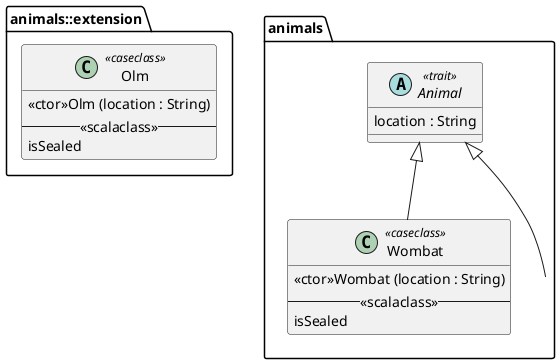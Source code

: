 @startuml need_to_find_id
package animals::extension{
    class animals::extension.Olm << caseclass >>{
        << ctor >>Olm (location : String)  
    -- <<scalaclass>> --
        isSealed
    }
}
package animals{
    class animals.Wombat << caseclass >>{
        << ctor >>Wombat (location : String)  
    -- <<scalaclass>> --
        isSealed
    }
    abstract class animals.Animal << trait >>{
        location : String 
         
    }
}
animals.Animal <|-- animals.Wombat 
animals.Animal <|-- animals::extension.Olm 
@enduml